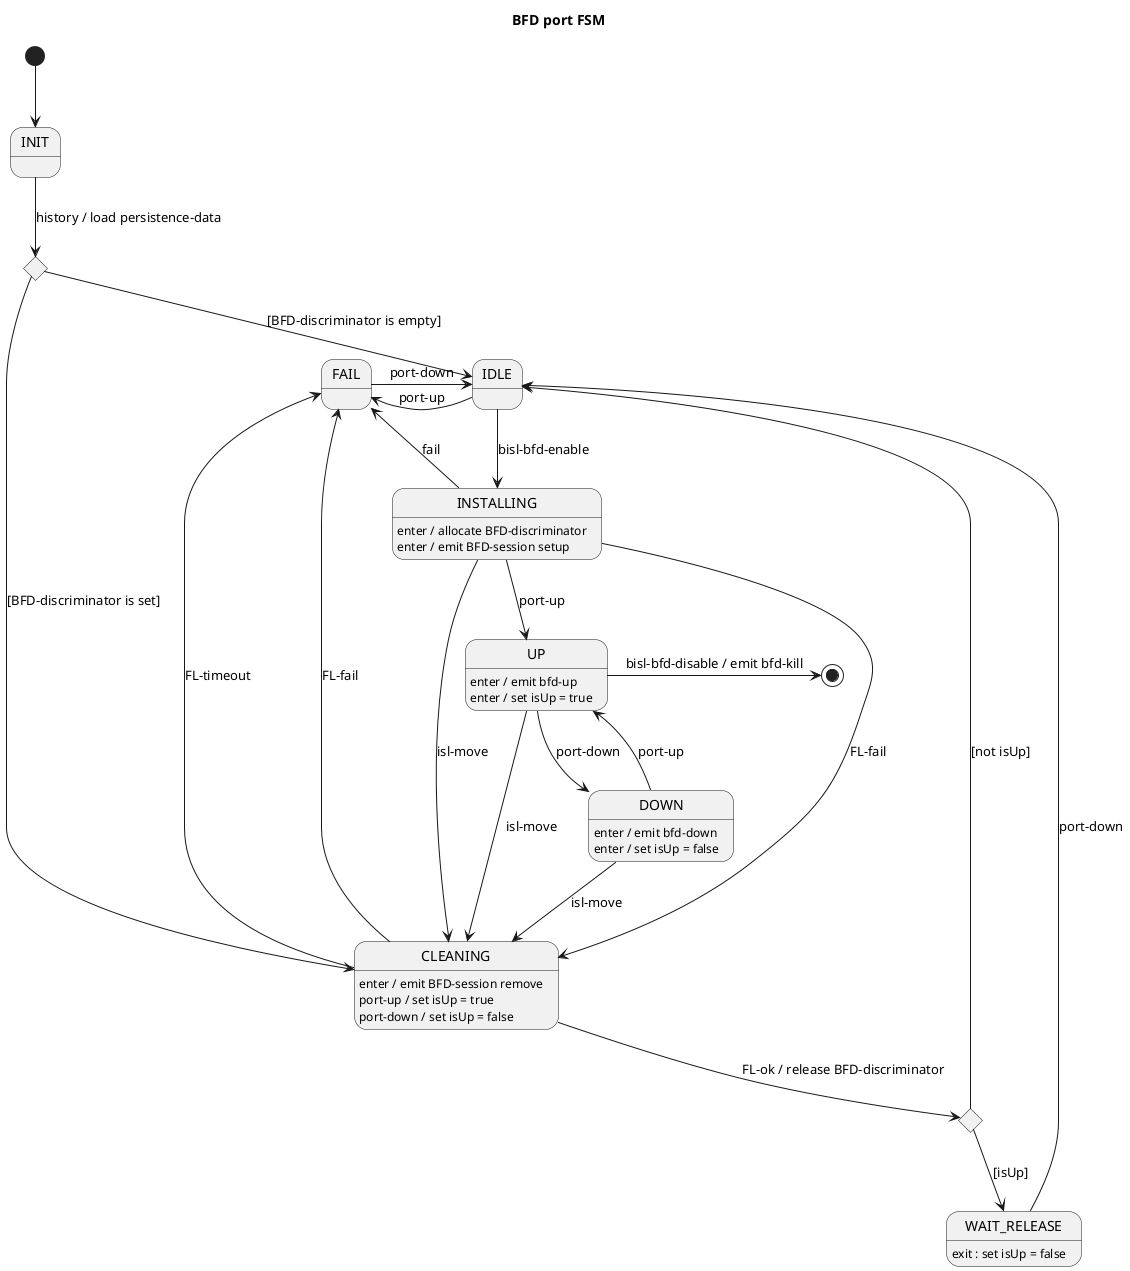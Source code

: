 Internal data
* BFD-discriminator
* isUp (initial false)

Internal signals
* fail

Input signals
* port-up
* port-down
* bisl-bfd-enable (ISL-FSM)
* bisl-bfd-disable (ISL-FSM)
* FL-ok (worker)
* FL-fail (worker)
* FL-timeout (worker)
* isl-move (ISL-FSM)

Output signals
* bfd-up
* bfd-down
* bfd-kill

@startuml
title BFD port FSM

[*] --> INIT

state initChoice <<choice>>
INIT --> initChoice : history / load persistence-data

initChoice --> IDLE : [BFD-discriminator is empty]
initChoice --> CLEANING : [BFD-discriminator is set]

IDLE --> INSTALLING : bisl-bfd-enable
IDLE -l-> FAIL : port-up

INSTALLING --> UP : port-up
INSTALLING --> CLEANING : FL-fail
INSTALLING --> CLEANING : isl-move
INSTALLING --> FAIL : fail
INSTALLING : enter / allocate BFD-discriminator
INSTALLING : enter / emit BFD-session setup

state cleaningChoice <<choice>>

CLEANING --> cleaningChoice : FL-ok / release BFD-discriminator
CLEANING --> FAIL : FL-fail
CLEANING --> FAIL : FL-timeout
CLEANING : enter / emit BFD-session remove
CLEANING : port-up / set isUp = true
CLEANING : port-down / set isUp = false

cleaningChoice --> IDLE : [not isUp]
cleaningChoice --> WAIT_RELEASE : [isUp]

WAIT_RELEASE --> IDLE : port-down
WAIT_RELEASE : exit : set isUp = false

UP --> DOWN : port-down
UP --> CLEANING : isl-move
UP -> [*] : bisl-bfd-disable / emit bfd-kill
UP : enter / emit bfd-up
UP : enter / set isUp = true

DOWN --> UP : port-up
DOWN --> CLEANING : isl-move
DOWN : enter / emit bfd-down
DOWN : enter / set isUp = false

FAIL -r-> IDLE : port-down

@enduml
